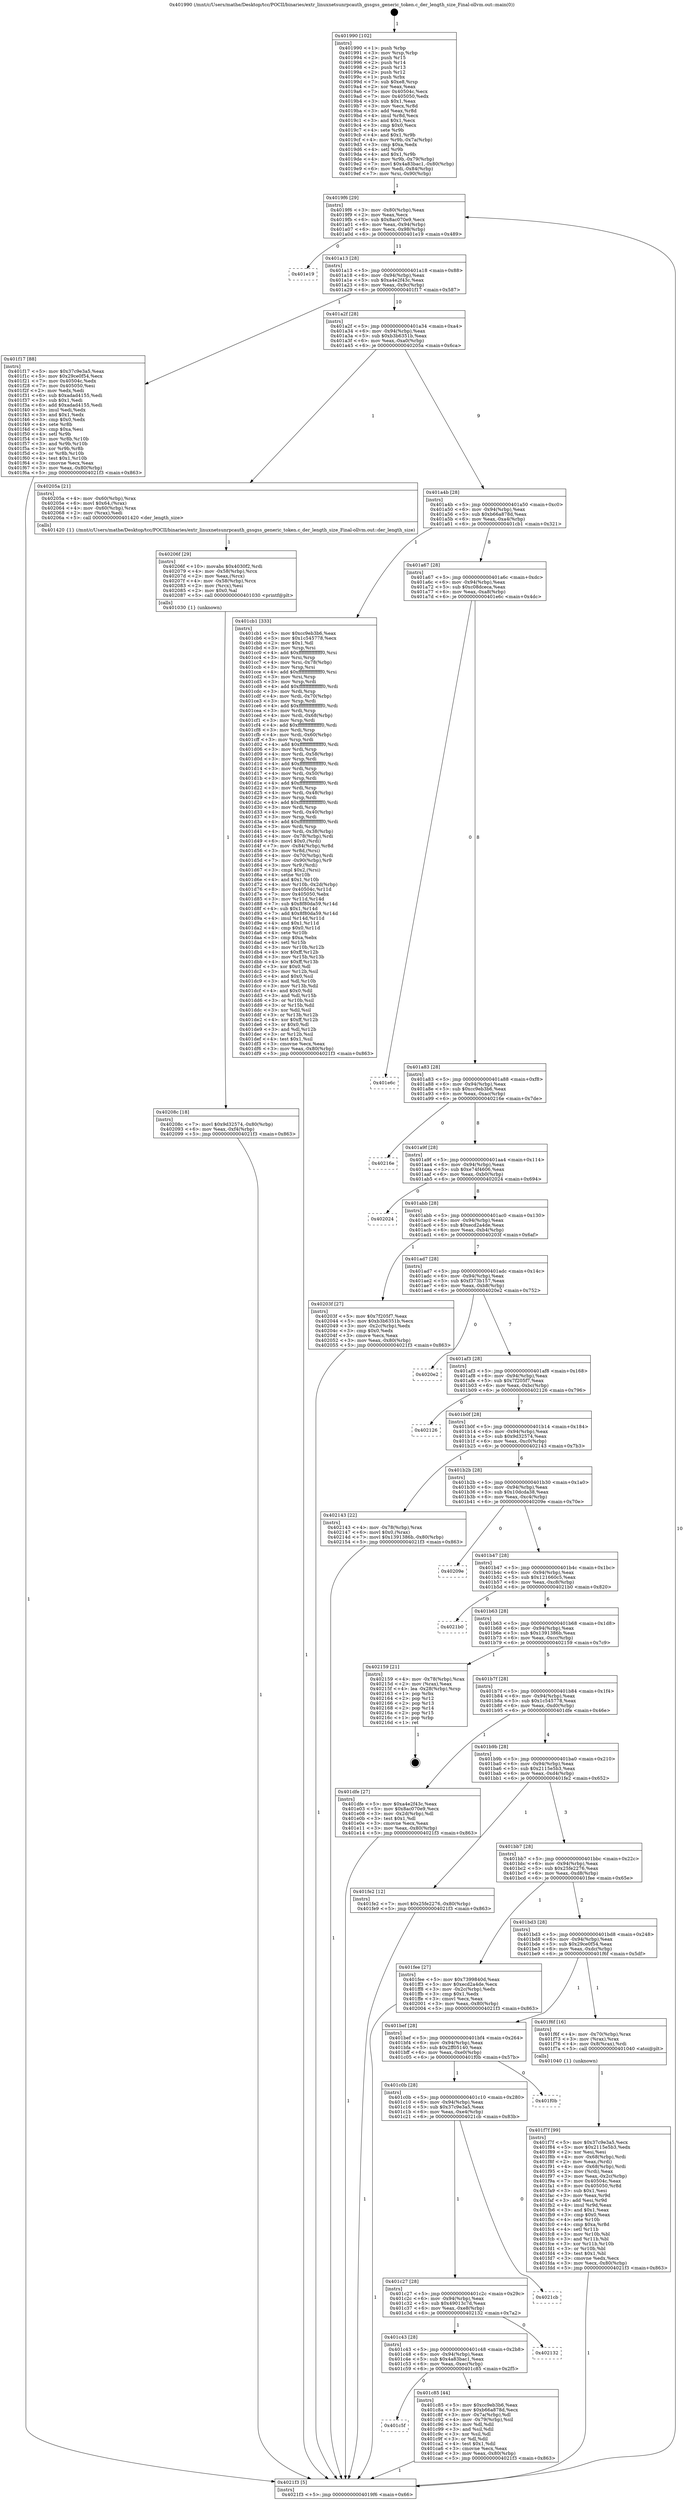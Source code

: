 digraph "0x401990" {
  label = "0x401990 (/mnt/c/Users/mathe/Desktop/tcc/POCII/binaries/extr_linuxnetsunrpcauth_gssgss_generic_token.c_der_length_size_Final-ollvm.out::main(0))"
  labelloc = "t"
  node[shape=record]

  Entry [label="",width=0.3,height=0.3,shape=circle,fillcolor=black,style=filled]
  "0x4019f6" [label="{
     0x4019f6 [29]\l
     | [instrs]\l
     &nbsp;&nbsp;0x4019f6 \<+3\>: mov -0x80(%rbp),%eax\l
     &nbsp;&nbsp;0x4019f9 \<+2\>: mov %eax,%ecx\l
     &nbsp;&nbsp;0x4019fb \<+6\>: sub $0x8ac070e9,%ecx\l
     &nbsp;&nbsp;0x401a01 \<+6\>: mov %eax,-0x94(%rbp)\l
     &nbsp;&nbsp;0x401a07 \<+6\>: mov %ecx,-0x98(%rbp)\l
     &nbsp;&nbsp;0x401a0d \<+6\>: je 0000000000401e19 \<main+0x489\>\l
  }"]
  "0x401e19" [label="{
     0x401e19\l
  }", style=dashed]
  "0x401a13" [label="{
     0x401a13 [28]\l
     | [instrs]\l
     &nbsp;&nbsp;0x401a13 \<+5\>: jmp 0000000000401a18 \<main+0x88\>\l
     &nbsp;&nbsp;0x401a18 \<+6\>: mov -0x94(%rbp),%eax\l
     &nbsp;&nbsp;0x401a1e \<+5\>: sub $0xa4e2f43c,%eax\l
     &nbsp;&nbsp;0x401a23 \<+6\>: mov %eax,-0x9c(%rbp)\l
     &nbsp;&nbsp;0x401a29 \<+6\>: je 0000000000401f17 \<main+0x587\>\l
  }"]
  Exit [label="",width=0.3,height=0.3,shape=circle,fillcolor=black,style=filled,peripheries=2]
  "0x401f17" [label="{
     0x401f17 [88]\l
     | [instrs]\l
     &nbsp;&nbsp;0x401f17 \<+5\>: mov $0x37c9e3a5,%eax\l
     &nbsp;&nbsp;0x401f1c \<+5\>: mov $0x29ce0f54,%ecx\l
     &nbsp;&nbsp;0x401f21 \<+7\>: mov 0x40504c,%edx\l
     &nbsp;&nbsp;0x401f28 \<+7\>: mov 0x405050,%esi\l
     &nbsp;&nbsp;0x401f2f \<+2\>: mov %edx,%edi\l
     &nbsp;&nbsp;0x401f31 \<+6\>: sub $0xadad4155,%edi\l
     &nbsp;&nbsp;0x401f37 \<+3\>: sub $0x1,%edi\l
     &nbsp;&nbsp;0x401f3a \<+6\>: add $0xadad4155,%edi\l
     &nbsp;&nbsp;0x401f40 \<+3\>: imul %edi,%edx\l
     &nbsp;&nbsp;0x401f43 \<+3\>: and $0x1,%edx\l
     &nbsp;&nbsp;0x401f46 \<+3\>: cmp $0x0,%edx\l
     &nbsp;&nbsp;0x401f49 \<+4\>: sete %r8b\l
     &nbsp;&nbsp;0x401f4d \<+3\>: cmp $0xa,%esi\l
     &nbsp;&nbsp;0x401f50 \<+4\>: setl %r9b\l
     &nbsp;&nbsp;0x401f54 \<+3\>: mov %r8b,%r10b\l
     &nbsp;&nbsp;0x401f57 \<+3\>: and %r9b,%r10b\l
     &nbsp;&nbsp;0x401f5a \<+3\>: xor %r9b,%r8b\l
     &nbsp;&nbsp;0x401f5d \<+3\>: or %r8b,%r10b\l
     &nbsp;&nbsp;0x401f60 \<+4\>: test $0x1,%r10b\l
     &nbsp;&nbsp;0x401f64 \<+3\>: cmovne %ecx,%eax\l
     &nbsp;&nbsp;0x401f67 \<+3\>: mov %eax,-0x80(%rbp)\l
     &nbsp;&nbsp;0x401f6a \<+5\>: jmp 00000000004021f3 \<main+0x863\>\l
  }"]
  "0x401a2f" [label="{
     0x401a2f [28]\l
     | [instrs]\l
     &nbsp;&nbsp;0x401a2f \<+5\>: jmp 0000000000401a34 \<main+0xa4\>\l
     &nbsp;&nbsp;0x401a34 \<+6\>: mov -0x94(%rbp),%eax\l
     &nbsp;&nbsp;0x401a3a \<+5\>: sub $0xb3b6351b,%eax\l
     &nbsp;&nbsp;0x401a3f \<+6\>: mov %eax,-0xa0(%rbp)\l
     &nbsp;&nbsp;0x401a45 \<+6\>: je 000000000040205a \<main+0x6ca\>\l
  }"]
  "0x40208c" [label="{
     0x40208c [18]\l
     | [instrs]\l
     &nbsp;&nbsp;0x40208c \<+7\>: movl $0x9d32574,-0x80(%rbp)\l
     &nbsp;&nbsp;0x402093 \<+6\>: mov %eax,-0xf4(%rbp)\l
     &nbsp;&nbsp;0x402099 \<+5\>: jmp 00000000004021f3 \<main+0x863\>\l
  }"]
  "0x40205a" [label="{
     0x40205a [21]\l
     | [instrs]\l
     &nbsp;&nbsp;0x40205a \<+4\>: mov -0x60(%rbp),%rax\l
     &nbsp;&nbsp;0x40205e \<+6\>: movl $0x64,(%rax)\l
     &nbsp;&nbsp;0x402064 \<+4\>: mov -0x60(%rbp),%rax\l
     &nbsp;&nbsp;0x402068 \<+2\>: mov (%rax),%edi\l
     &nbsp;&nbsp;0x40206a \<+5\>: call 0000000000401420 \<der_length_size\>\l
     | [calls]\l
     &nbsp;&nbsp;0x401420 \{1\} (/mnt/c/Users/mathe/Desktop/tcc/POCII/binaries/extr_linuxnetsunrpcauth_gssgss_generic_token.c_der_length_size_Final-ollvm.out::der_length_size)\l
  }"]
  "0x401a4b" [label="{
     0x401a4b [28]\l
     | [instrs]\l
     &nbsp;&nbsp;0x401a4b \<+5\>: jmp 0000000000401a50 \<main+0xc0\>\l
     &nbsp;&nbsp;0x401a50 \<+6\>: mov -0x94(%rbp),%eax\l
     &nbsp;&nbsp;0x401a56 \<+5\>: sub $0xb66a878d,%eax\l
     &nbsp;&nbsp;0x401a5b \<+6\>: mov %eax,-0xa4(%rbp)\l
     &nbsp;&nbsp;0x401a61 \<+6\>: je 0000000000401cb1 \<main+0x321\>\l
  }"]
  "0x40206f" [label="{
     0x40206f [29]\l
     | [instrs]\l
     &nbsp;&nbsp;0x40206f \<+10\>: movabs $0x4030f2,%rdi\l
     &nbsp;&nbsp;0x402079 \<+4\>: mov -0x58(%rbp),%rcx\l
     &nbsp;&nbsp;0x40207d \<+2\>: mov %eax,(%rcx)\l
     &nbsp;&nbsp;0x40207f \<+4\>: mov -0x58(%rbp),%rcx\l
     &nbsp;&nbsp;0x402083 \<+2\>: mov (%rcx),%esi\l
     &nbsp;&nbsp;0x402085 \<+2\>: mov $0x0,%al\l
     &nbsp;&nbsp;0x402087 \<+5\>: call 0000000000401030 \<printf@plt\>\l
     | [calls]\l
     &nbsp;&nbsp;0x401030 \{1\} (unknown)\l
  }"]
  "0x401cb1" [label="{
     0x401cb1 [333]\l
     | [instrs]\l
     &nbsp;&nbsp;0x401cb1 \<+5\>: mov $0xcc9eb3b6,%eax\l
     &nbsp;&nbsp;0x401cb6 \<+5\>: mov $0x1c545778,%ecx\l
     &nbsp;&nbsp;0x401cbb \<+2\>: mov $0x1,%dl\l
     &nbsp;&nbsp;0x401cbd \<+3\>: mov %rsp,%rsi\l
     &nbsp;&nbsp;0x401cc0 \<+4\>: add $0xfffffffffffffff0,%rsi\l
     &nbsp;&nbsp;0x401cc4 \<+3\>: mov %rsi,%rsp\l
     &nbsp;&nbsp;0x401cc7 \<+4\>: mov %rsi,-0x78(%rbp)\l
     &nbsp;&nbsp;0x401ccb \<+3\>: mov %rsp,%rsi\l
     &nbsp;&nbsp;0x401cce \<+4\>: add $0xfffffffffffffff0,%rsi\l
     &nbsp;&nbsp;0x401cd2 \<+3\>: mov %rsi,%rsp\l
     &nbsp;&nbsp;0x401cd5 \<+3\>: mov %rsp,%rdi\l
     &nbsp;&nbsp;0x401cd8 \<+4\>: add $0xfffffffffffffff0,%rdi\l
     &nbsp;&nbsp;0x401cdc \<+3\>: mov %rdi,%rsp\l
     &nbsp;&nbsp;0x401cdf \<+4\>: mov %rdi,-0x70(%rbp)\l
     &nbsp;&nbsp;0x401ce3 \<+3\>: mov %rsp,%rdi\l
     &nbsp;&nbsp;0x401ce6 \<+4\>: add $0xfffffffffffffff0,%rdi\l
     &nbsp;&nbsp;0x401cea \<+3\>: mov %rdi,%rsp\l
     &nbsp;&nbsp;0x401ced \<+4\>: mov %rdi,-0x68(%rbp)\l
     &nbsp;&nbsp;0x401cf1 \<+3\>: mov %rsp,%rdi\l
     &nbsp;&nbsp;0x401cf4 \<+4\>: add $0xfffffffffffffff0,%rdi\l
     &nbsp;&nbsp;0x401cf8 \<+3\>: mov %rdi,%rsp\l
     &nbsp;&nbsp;0x401cfb \<+4\>: mov %rdi,-0x60(%rbp)\l
     &nbsp;&nbsp;0x401cff \<+3\>: mov %rsp,%rdi\l
     &nbsp;&nbsp;0x401d02 \<+4\>: add $0xfffffffffffffff0,%rdi\l
     &nbsp;&nbsp;0x401d06 \<+3\>: mov %rdi,%rsp\l
     &nbsp;&nbsp;0x401d09 \<+4\>: mov %rdi,-0x58(%rbp)\l
     &nbsp;&nbsp;0x401d0d \<+3\>: mov %rsp,%rdi\l
     &nbsp;&nbsp;0x401d10 \<+4\>: add $0xfffffffffffffff0,%rdi\l
     &nbsp;&nbsp;0x401d14 \<+3\>: mov %rdi,%rsp\l
     &nbsp;&nbsp;0x401d17 \<+4\>: mov %rdi,-0x50(%rbp)\l
     &nbsp;&nbsp;0x401d1b \<+3\>: mov %rsp,%rdi\l
     &nbsp;&nbsp;0x401d1e \<+4\>: add $0xfffffffffffffff0,%rdi\l
     &nbsp;&nbsp;0x401d22 \<+3\>: mov %rdi,%rsp\l
     &nbsp;&nbsp;0x401d25 \<+4\>: mov %rdi,-0x48(%rbp)\l
     &nbsp;&nbsp;0x401d29 \<+3\>: mov %rsp,%rdi\l
     &nbsp;&nbsp;0x401d2c \<+4\>: add $0xfffffffffffffff0,%rdi\l
     &nbsp;&nbsp;0x401d30 \<+3\>: mov %rdi,%rsp\l
     &nbsp;&nbsp;0x401d33 \<+4\>: mov %rdi,-0x40(%rbp)\l
     &nbsp;&nbsp;0x401d37 \<+3\>: mov %rsp,%rdi\l
     &nbsp;&nbsp;0x401d3a \<+4\>: add $0xfffffffffffffff0,%rdi\l
     &nbsp;&nbsp;0x401d3e \<+3\>: mov %rdi,%rsp\l
     &nbsp;&nbsp;0x401d41 \<+4\>: mov %rdi,-0x38(%rbp)\l
     &nbsp;&nbsp;0x401d45 \<+4\>: mov -0x78(%rbp),%rdi\l
     &nbsp;&nbsp;0x401d49 \<+6\>: movl $0x0,(%rdi)\l
     &nbsp;&nbsp;0x401d4f \<+7\>: mov -0x84(%rbp),%r8d\l
     &nbsp;&nbsp;0x401d56 \<+3\>: mov %r8d,(%rsi)\l
     &nbsp;&nbsp;0x401d59 \<+4\>: mov -0x70(%rbp),%rdi\l
     &nbsp;&nbsp;0x401d5d \<+7\>: mov -0x90(%rbp),%r9\l
     &nbsp;&nbsp;0x401d64 \<+3\>: mov %r9,(%rdi)\l
     &nbsp;&nbsp;0x401d67 \<+3\>: cmpl $0x2,(%rsi)\l
     &nbsp;&nbsp;0x401d6a \<+4\>: setne %r10b\l
     &nbsp;&nbsp;0x401d6e \<+4\>: and $0x1,%r10b\l
     &nbsp;&nbsp;0x401d72 \<+4\>: mov %r10b,-0x2d(%rbp)\l
     &nbsp;&nbsp;0x401d76 \<+8\>: mov 0x40504c,%r11d\l
     &nbsp;&nbsp;0x401d7e \<+7\>: mov 0x405050,%ebx\l
     &nbsp;&nbsp;0x401d85 \<+3\>: mov %r11d,%r14d\l
     &nbsp;&nbsp;0x401d88 \<+7\>: sub $0x8f80da59,%r14d\l
     &nbsp;&nbsp;0x401d8f \<+4\>: sub $0x1,%r14d\l
     &nbsp;&nbsp;0x401d93 \<+7\>: add $0x8f80da59,%r14d\l
     &nbsp;&nbsp;0x401d9a \<+4\>: imul %r14d,%r11d\l
     &nbsp;&nbsp;0x401d9e \<+4\>: and $0x1,%r11d\l
     &nbsp;&nbsp;0x401da2 \<+4\>: cmp $0x0,%r11d\l
     &nbsp;&nbsp;0x401da6 \<+4\>: sete %r10b\l
     &nbsp;&nbsp;0x401daa \<+3\>: cmp $0xa,%ebx\l
     &nbsp;&nbsp;0x401dad \<+4\>: setl %r15b\l
     &nbsp;&nbsp;0x401db1 \<+3\>: mov %r10b,%r12b\l
     &nbsp;&nbsp;0x401db4 \<+4\>: xor $0xff,%r12b\l
     &nbsp;&nbsp;0x401db8 \<+3\>: mov %r15b,%r13b\l
     &nbsp;&nbsp;0x401dbb \<+4\>: xor $0xff,%r13b\l
     &nbsp;&nbsp;0x401dbf \<+3\>: xor $0x0,%dl\l
     &nbsp;&nbsp;0x401dc2 \<+3\>: mov %r12b,%sil\l
     &nbsp;&nbsp;0x401dc5 \<+4\>: and $0x0,%sil\l
     &nbsp;&nbsp;0x401dc9 \<+3\>: and %dl,%r10b\l
     &nbsp;&nbsp;0x401dcc \<+3\>: mov %r13b,%dil\l
     &nbsp;&nbsp;0x401dcf \<+4\>: and $0x0,%dil\l
     &nbsp;&nbsp;0x401dd3 \<+3\>: and %dl,%r15b\l
     &nbsp;&nbsp;0x401dd6 \<+3\>: or %r10b,%sil\l
     &nbsp;&nbsp;0x401dd9 \<+3\>: or %r15b,%dil\l
     &nbsp;&nbsp;0x401ddc \<+3\>: xor %dil,%sil\l
     &nbsp;&nbsp;0x401ddf \<+3\>: or %r13b,%r12b\l
     &nbsp;&nbsp;0x401de2 \<+4\>: xor $0xff,%r12b\l
     &nbsp;&nbsp;0x401de6 \<+3\>: or $0x0,%dl\l
     &nbsp;&nbsp;0x401de9 \<+3\>: and %dl,%r12b\l
     &nbsp;&nbsp;0x401dec \<+3\>: or %r12b,%sil\l
     &nbsp;&nbsp;0x401def \<+4\>: test $0x1,%sil\l
     &nbsp;&nbsp;0x401df3 \<+3\>: cmovne %ecx,%eax\l
     &nbsp;&nbsp;0x401df6 \<+3\>: mov %eax,-0x80(%rbp)\l
     &nbsp;&nbsp;0x401df9 \<+5\>: jmp 00000000004021f3 \<main+0x863\>\l
  }"]
  "0x401a67" [label="{
     0x401a67 [28]\l
     | [instrs]\l
     &nbsp;&nbsp;0x401a67 \<+5\>: jmp 0000000000401a6c \<main+0xdc\>\l
     &nbsp;&nbsp;0x401a6c \<+6\>: mov -0x94(%rbp),%eax\l
     &nbsp;&nbsp;0x401a72 \<+5\>: sub $0xc08dceca,%eax\l
     &nbsp;&nbsp;0x401a77 \<+6\>: mov %eax,-0xa8(%rbp)\l
     &nbsp;&nbsp;0x401a7d \<+6\>: je 0000000000401e6c \<main+0x4dc\>\l
  }"]
  "0x401f7f" [label="{
     0x401f7f [99]\l
     | [instrs]\l
     &nbsp;&nbsp;0x401f7f \<+5\>: mov $0x37c9e3a5,%ecx\l
     &nbsp;&nbsp;0x401f84 \<+5\>: mov $0x2115e5b3,%edx\l
     &nbsp;&nbsp;0x401f89 \<+2\>: xor %esi,%esi\l
     &nbsp;&nbsp;0x401f8b \<+4\>: mov -0x68(%rbp),%rdi\l
     &nbsp;&nbsp;0x401f8f \<+2\>: mov %eax,(%rdi)\l
     &nbsp;&nbsp;0x401f91 \<+4\>: mov -0x68(%rbp),%rdi\l
     &nbsp;&nbsp;0x401f95 \<+2\>: mov (%rdi),%eax\l
     &nbsp;&nbsp;0x401f97 \<+3\>: mov %eax,-0x2c(%rbp)\l
     &nbsp;&nbsp;0x401f9a \<+7\>: mov 0x40504c,%eax\l
     &nbsp;&nbsp;0x401fa1 \<+8\>: mov 0x405050,%r8d\l
     &nbsp;&nbsp;0x401fa9 \<+3\>: sub $0x1,%esi\l
     &nbsp;&nbsp;0x401fac \<+3\>: mov %eax,%r9d\l
     &nbsp;&nbsp;0x401faf \<+3\>: add %esi,%r9d\l
     &nbsp;&nbsp;0x401fb2 \<+4\>: imul %r9d,%eax\l
     &nbsp;&nbsp;0x401fb6 \<+3\>: and $0x1,%eax\l
     &nbsp;&nbsp;0x401fb9 \<+3\>: cmp $0x0,%eax\l
     &nbsp;&nbsp;0x401fbc \<+4\>: sete %r10b\l
     &nbsp;&nbsp;0x401fc0 \<+4\>: cmp $0xa,%r8d\l
     &nbsp;&nbsp;0x401fc4 \<+4\>: setl %r11b\l
     &nbsp;&nbsp;0x401fc8 \<+3\>: mov %r10b,%bl\l
     &nbsp;&nbsp;0x401fcb \<+3\>: and %r11b,%bl\l
     &nbsp;&nbsp;0x401fce \<+3\>: xor %r11b,%r10b\l
     &nbsp;&nbsp;0x401fd1 \<+3\>: or %r10b,%bl\l
     &nbsp;&nbsp;0x401fd4 \<+3\>: test $0x1,%bl\l
     &nbsp;&nbsp;0x401fd7 \<+3\>: cmovne %edx,%ecx\l
     &nbsp;&nbsp;0x401fda \<+3\>: mov %ecx,-0x80(%rbp)\l
     &nbsp;&nbsp;0x401fdd \<+5\>: jmp 00000000004021f3 \<main+0x863\>\l
  }"]
  "0x401e6c" [label="{
     0x401e6c\l
  }", style=dashed]
  "0x401a83" [label="{
     0x401a83 [28]\l
     | [instrs]\l
     &nbsp;&nbsp;0x401a83 \<+5\>: jmp 0000000000401a88 \<main+0xf8\>\l
     &nbsp;&nbsp;0x401a88 \<+6\>: mov -0x94(%rbp),%eax\l
     &nbsp;&nbsp;0x401a8e \<+5\>: sub $0xcc9eb3b6,%eax\l
     &nbsp;&nbsp;0x401a93 \<+6\>: mov %eax,-0xac(%rbp)\l
     &nbsp;&nbsp;0x401a99 \<+6\>: je 000000000040216e \<main+0x7de\>\l
  }"]
  "0x401990" [label="{
     0x401990 [102]\l
     | [instrs]\l
     &nbsp;&nbsp;0x401990 \<+1\>: push %rbp\l
     &nbsp;&nbsp;0x401991 \<+3\>: mov %rsp,%rbp\l
     &nbsp;&nbsp;0x401994 \<+2\>: push %r15\l
     &nbsp;&nbsp;0x401996 \<+2\>: push %r14\l
     &nbsp;&nbsp;0x401998 \<+2\>: push %r13\l
     &nbsp;&nbsp;0x40199a \<+2\>: push %r12\l
     &nbsp;&nbsp;0x40199c \<+1\>: push %rbx\l
     &nbsp;&nbsp;0x40199d \<+7\>: sub $0xe8,%rsp\l
     &nbsp;&nbsp;0x4019a4 \<+2\>: xor %eax,%eax\l
     &nbsp;&nbsp;0x4019a6 \<+7\>: mov 0x40504c,%ecx\l
     &nbsp;&nbsp;0x4019ad \<+7\>: mov 0x405050,%edx\l
     &nbsp;&nbsp;0x4019b4 \<+3\>: sub $0x1,%eax\l
     &nbsp;&nbsp;0x4019b7 \<+3\>: mov %ecx,%r8d\l
     &nbsp;&nbsp;0x4019ba \<+3\>: add %eax,%r8d\l
     &nbsp;&nbsp;0x4019bd \<+4\>: imul %r8d,%ecx\l
     &nbsp;&nbsp;0x4019c1 \<+3\>: and $0x1,%ecx\l
     &nbsp;&nbsp;0x4019c4 \<+3\>: cmp $0x0,%ecx\l
     &nbsp;&nbsp;0x4019c7 \<+4\>: sete %r9b\l
     &nbsp;&nbsp;0x4019cb \<+4\>: and $0x1,%r9b\l
     &nbsp;&nbsp;0x4019cf \<+4\>: mov %r9b,-0x7a(%rbp)\l
     &nbsp;&nbsp;0x4019d3 \<+3\>: cmp $0xa,%edx\l
     &nbsp;&nbsp;0x4019d6 \<+4\>: setl %r9b\l
     &nbsp;&nbsp;0x4019da \<+4\>: and $0x1,%r9b\l
     &nbsp;&nbsp;0x4019de \<+4\>: mov %r9b,-0x79(%rbp)\l
     &nbsp;&nbsp;0x4019e2 \<+7\>: movl $0x4a83bac1,-0x80(%rbp)\l
     &nbsp;&nbsp;0x4019e9 \<+6\>: mov %edi,-0x84(%rbp)\l
     &nbsp;&nbsp;0x4019ef \<+7\>: mov %rsi,-0x90(%rbp)\l
  }"]
  "0x40216e" [label="{
     0x40216e\l
  }", style=dashed]
  "0x401a9f" [label="{
     0x401a9f [28]\l
     | [instrs]\l
     &nbsp;&nbsp;0x401a9f \<+5\>: jmp 0000000000401aa4 \<main+0x114\>\l
     &nbsp;&nbsp;0x401aa4 \<+6\>: mov -0x94(%rbp),%eax\l
     &nbsp;&nbsp;0x401aaa \<+5\>: sub $0xe74f4606,%eax\l
     &nbsp;&nbsp;0x401aaf \<+6\>: mov %eax,-0xb0(%rbp)\l
     &nbsp;&nbsp;0x401ab5 \<+6\>: je 0000000000402024 \<main+0x694\>\l
  }"]
  "0x4021f3" [label="{
     0x4021f3 [5]\l
     | [instrs]\l
     &nbsp;&nbsp;0x4021f3 \<+5\>: jmp 00000000004019f6 \<main+0x66\>\l
  }"]
  "0x402024" [label="{
     0x402024\l
  }", style=dashed]
  "0x401abb" [label="{
     0x401abb [28]\l
     | [instrs]\l
     &nbsp;&nbsp;0x401abb \<+5\>: jmp 0000000000401ac0 \<main+0x130\>\l
     &nbsp;&nbsp;0x401ac0 \<+6\>: mov -0x94(%rbp),%eax\l
     &nbsp;&nbsp;0x401ac6 \<+5\>: sub $0xecd2a4de,%eax\l
     &nbsp;&nbsp;0x401acb \<+6\>: mov %eax,-0xb4(%rbp)\l
     &nbsp;&nbsp;0x401ad1 \<+6\>: je 000000000040203f \<main+0x6af\>\l
  }"]
  "0x401c5f" [label="{
     0x401c5f\l
  }", style=dashed]
  "0x40203f" [label="{
     0x40203f [27]\l
     | [instrs]\l
     &nbsp;&nbsp;0x40203f \<+5\>: mov $0x7f205f7,%eax\l
     &nbsp;&nbsp;0x402044 \<+5\>: mov $0xb3b6351b,%ecx\l
     &nbsp;&nbsp;0x402049 \<+3\>: mov -0x2c(%rbp),%edx\l
     &nbsp;&nbsp;0x40204c \<+3\>: cmp $0x0,%edx\l
     &nbsp;&nbsp;0x40204f \<+3\>: cmove %ecx,%eax\l
     &nbsp;&nbsp;0x402052 \<+3\>: mov %eax,-0x80(%rbp)\l
     &nbsp;&nbsp;0x402055 \<+5\>: jmp 00000000004021f3 \<main+0x863\>\l
  }"]
  "0x401ad7" [label="{
     0x401ad7 [28]\l
     | [instrs]\l
     &nbsp;&nbsp;0x401ad7 \<+5\>: jmp 0000000000401adc \<main+0x14c\>\l
     &nbsp;&nbsp;0x401adc \<+6\>: mov -0x94(%rbp),%eax\l
     &nbsp;&nbsp;0x401ae2 \<+5\>: sub $0xf373b157,%eax\l
     &nbsp;&nbsp;0x401ae7 \<+6\>: mov %eax,-0xb8(%rbp)\l
     &nbsp;&nbsp;0x401aed \<+6\>: je 00000000004020e2 \<main+0x752\>\l
  }"]
  "0x401c85" [label="{
     0x401c85 [44]\l
     | [instrs]\l
     &nbsp;&nbsp;0x401c85 \<+5\>: mov $0xcc9eb3b6,%eax\l
     &nbsp;&nbsp;0x401c8a \<+5\>: mov $0xb66a878d,%ecx\l
     &nbsp;&nbsp;0x401c8f \<+3\>: mov -0x7a(%rbp),%dl\l
     &nbsp;&nbsp;0x401c92 \<+4\>: mov -0x79(%rbp),%sil\l
     &nbsp;&nbsp;0x401c96 \<+3\>: mov %dl,%dil\l
     &nbsp;&nbsp;0x401c99 \<+3\>: and %sil,%dil\l
     &nbsp;&nbsp;0x401c9c \<+3\>: xor %sil,%dl\l
     &nbsp;&nbsp;0x401c9f \<+3\>: or %dl,%dil\l
     &nbsp;&nbsp;0x401ca2 \<+4\>: test $0x1,%dil\l
     &nbsp;&nbsp;0x401ca6 \<+3\>: cmovne %ecx,%eax\l
     &nbsp;&nbsp;0x401ca9 \<+3\>: mov %eax,-0x80(%rbp)\l
     &nbsp;&nbsp;0x401cac \<+5\>: jmp 00000000004021f3 \<main+0x863\>\l
  }"]
  "0x4020e2" [label="{
     0x4020e2\l
  }", style=dashed]
  "0x401af3" [label="{
     0x401af3 [28]\l
     | [instrs]\l
     &nbsp;&nbsp;0x401af3 \<+5\>: jmp 0000000000401af8 \<main+0x168\>\l
     &nbsp;&nbsp;0x401af8 \<+6\>: mov -0x94(%rbp),%eax\l
     &nbsp;&nbsp;0x401afe \<+5\>: sub $0x7f205f7,%eax\l
     &nbsp;&nbsp;0x401b03 \<+6\>: mov %eax,-0xbc(%rbp)\l
     &nbsp;&nbsp;0x401b09 \<+6\>: je 0000000000402126 \<main+0x796\>\l
  }"]
  "0x401c43" [label="{
     0x401c43 [28]\l
     | [instrs]\l
     &nbsp;&nbsp;0x401c43 \<+5\>: jmp 0000000000401c48 \<main+0x2b8\>\l
     &nbsp;&nbsp;0x401c48 \<+6\>: mov -0x94(%rbp),%eax\l
     &nbsp;&nbsp;0x401c4e \<+5\>: sub $0x4a83bac1,%eax\l
     &nbsp;&nbsp;0x401c53 \<+6\>: mov %eax,-0xec(%rbp)\l
     &nbsp;&nbsp;0x401c59 \<+6\>: je 0000000000401c85 \<main+0x2f5\>\l
  }"]
  "0x402126" [label="{
     0x402126\l
  }", style=dashed]
  "0x401b0f" [label="{
     0x401b0f [28]\l
     | [instrs]\l
     &nbsp;&nbsp;0x401b0f \<+5\>: jmp 0000000000401b14 \<main+0x184\>\l
     &nbsp;&nbsp;0x401b14 \<+6\>: mov -0x94(%rbp),%eax\l
     &nbsp;&nbsp;0x401b1a \<+5\>: sub $0x9d32574,%eax\l
     &nbsp;&nbsp;0x401b1f \<+6\>: mov %eax,-0xc0(%rbp)\l
     &nbsp;&nbsp;0x401b25 \<+6\>: je 0000000000402143 \<main+0x7b3\>\l
  }"]
  "0x402132" [label="{
     0x402132\l
  }", style=dashed]
  "0x402143" [label="{
     0x402143 [22]\l
     | [instrs]\l
     &nbsp;&nbsp;0x402143 \<+4\>: mov -0x78(%rbp),%rax\l
     &nbsp;&nbsp;0x402147 \<+6\>: movl $0x0,(%rax)\l
     &nbsp;&nbsp;0x40214d \<+7\>: movl $0x1391386b,-0x80(%rbp)\l
     &nbsp;&nbsp;0x402154 \<+5\>: jmp 00000000004021f3 \<main+0x863\>\l
  }"]
  "0x401b2b" [label="{
     0x401b2b [28]\l
     | [instrs]\l
     &nbsp;&nbsp;0x401b2b \<+5\>: jmp 0000000000401b30 \<main+0x1a0\>\l
     &nbsp;&nbsp;0x401b30 \<+6\>: mov -0x94(%rbp),%eax\l
     &nbsp;&nbsp;0x401b36 \<+5\>: sub $0x10dcda38,%eax\l
     &nbsp;&nbsp;0x401b3b \<+6\>: mov %eax,-0xc4(%rbp)\l
     &nbsp;&nbsp;0x401b41 \<+6\>: je 000000000040209e \<main+0x70e\>\l
  }"]
  "0x401c27" [label="{
     0x401c27 [28]\l
     | [instrs]\l
     &nbsp;&nbsp;0x401c27 \<+5\>: jmp 0000000000401c2c \<main+0x29c\>\l
     &nbsp;&nbsp;0x401c2c \<+6\>: mov -0x94(%rbp),%eax\l
     &nbsp;&nbsp;0x401c32 \<+5\>: sub $0x49013c7d,%eax\l
     &nbsp;&nbsp;0x401c37 \<+6\>: mov %eax,-0xe8(%rbp)\l
     &nbsp;&nbsp;0x401c3d \<+6\>: je 0000000000402132 \<main+0x7a2\>\l
  }"]
  "0x40209e" [label="{
     0x40209e\l
  }", style=dashed]
  "0x401b47" [label="{
     0x401b47 [28]\l
     | [instrs]\l
     &nbsp;&nbsp;0x401b47 \<+5\>: jmp 0000000000401b4c \<main+0x1bc\>\l
     &nbsp;&nbsp;0x401b4c \<+6\>: mov -0x94(%rbp),%eax\l
     &nbsp;&nbsp;0x401b52 \<+5\>: sub $0x121660c5,%eax\l
     &nbsp;&nbsp;0x401b57 \<+6\>: mov %eax,-0xc8(%rbp)\l
     &nbsp;&nbsp;0x401b5d \<+6\>: je 00000000004021b0 \<main+0x820\>\l
  }"]
  "0x4021cb" [label="{
     0x4021cb\l
  }", style=dashed]
  "0x4021b0" [label="{
     0x4021b0\l
  }", style=dashed]
  "0x401b63" [label="{
     0x401b63 [28]\l
     | [instrs]\l
     &nbsp;&nbsp;0x401b63 \<+5\>: jmp 0000000000401b68 \<main+0x1d8\>\l
     &nbsp;&nbsp;0x401b68 \<+6\>: mov -0x94(%rbp),%eax\l
     &nbsp;&nbsp;0x401b6e \<+5\>: sub $0x1391386b,%eax\l
     &nbsp;&nbsp;0x401b73 \<+6\>: mov %eax,-0xcc(%rbp)\l
     &nbsp;&nbsp;0x401b79 \<+6\>: je 0000000000402159 \<main+0x7c9\>\l
  }"]
  "0x401c0b" [label="{
     0x401c0b [28]\l
     | [instrs]\l
     &nbsp;&nbsp;0x401c0b \<+5\>: jmp 0000000000401c10 \<main+0x280\>\l
     &nbsp;&nbsp;0x401c10 \<+6\>: mov -0x94(%rbp),%eax\l
     &nbsp;&nbsp;0x401c16 \<+5\>: sub $0x37c9e3a5,%eax\l
     &nbsp;&nbsp;0x401c1b \<+6\>: mov %eax,-0xe4(%rbp)\l
     &nbsp;&nbsp;0x401c21 \<+6\>: je 00000000004021cb \<main+0x83b\>\l
  }"]
  "0x402159" [label="{
     0x402159 [21]\l
     | [instrs]\l
     &nbsp;&nbsp;0x402159 \<+4\>: mov -0x78(%rbp),%rax\l
     &nbsp;&nbsp;0x40215d \<+2\>: mov (%rax),%eax\l
     &nbsp;&nbsp;0x40215f \<+4\>: lea -0x28(%rbp),%rsp\l
     &nbsp;&nbsp;0x402163 \<+1\>: pop %rbx\l
     &nbsp;&nbsp;0x402164 \<+2\>: pop %r12\l
     &nbsp;&nbsp;0x402166 \<+2\>: pop %r13\l
     &nbsp;&nbsp;0x402168 \<+2\>: pop %r14\l
     &nbsp;&nbsp;0x40216a \<+2\>: pop %r15\l
     &nbsp;&nbsp;0x40216c \<+1\>: pop %rbp\l
     &nbsp;&nbsp;0x40216d \<+1\>: ret\l
  }"]
  "0x401b7f" [label="{
     0x401b7f [28]\l
     | [instrs]\l
     &nbsp;&nbsp;0x401b7f \<+5\>: jmp 0000000000401b84 \<main+0x1f4\>\l
     &nbsp;&nbsp;0x401b84 \<+6\>: mov -0x94(%rbp),%eax\l
     &nbsp;&nbsp;0x401b8a \<+5\>: sub $0x1c545778,%eax\l
     &nbsp;&nbsp;0x401b8f \<+6\>: mov %eax,-0xd0(%rbp)\l
     &nbsp;&nbsp;0x401b95 \<+6\>: je 0000000000401dfe \<main+0x46e\>\l
  }"]
  "0x401f0b" [label="{
     0x401f0b\l
  }", style=dashed]
  "0x401dfe" [label="{
     0x401dfe [27]\l
     | [instrs]\l
     &nbsp;&nbsp;0x401dfe \<+5\>: mov $0xa4e2f43c,%eax\l
     &nbsp;&nbsp;0x401e03 \<+5\>: mov $0x8ac070e9,%ecx\l
     &nbsp;&nbsp;0x401e08 \<+3\>: mov -0x2d(%rbp),%dl\l
     &nbsp;&nbsp;0x401e0b \<+3\>: test $0x1,%dl\l
     &nbsp;&nbsp;0x401e0e \<+3\>: cmovne %ecx,%eax\l
     &nbsp;&nbsp;0x401e11 \<+3\>: mov %eax,-0x80(%rbp)\l
     &nbsp;&nbsp;0x401e14 \<+5\>: jmp 00000000004021f3 \<main+0x863\>\l
  }"]
  "0x401b9b" [label="{
     0x401b9b [28]\l
     | [instrs]\l
     &nbsp;&nbsp;0x401b9b \<+5\>: jmp 0000000000401ba0 \<main+0x210\>\l
     &nbsp;&nbsp;0x401ba0 \<+6\>: mov -0x94(%rbp),%eax\l
     &nbsp;&nbsp;0x401ba6 \<+5\>: sub $0x2115e5b3,%eax\l
     &nbsp;&nbsp;0x401bab \<+6\>: mov %eax,-0xd4(%rbp)\l
     &nbsp;&nbsp;0x401bb1 \<+6\>: je 0000000000401fe2 \<main+0x652\>\l
  }"]
  "0x401bef" [label="{
     0x401bef [28]\l
     | [instrs]\l
     &nbsp;&nbsp;0x401bef \<+5\>: jmp 0000000000401bf4 \<main+0x264\>\l
     &nbsp;&nbsp;0x401bf4 \<+6\>: mov -0x94(%rbp),%eax\l
     &nbsp;&nbsp;0x401bfa \<+5\>: sub $0x2ff05140,%eax\l
     &nbsp;&nbsp;0x401bff \<+6\>: mov %eax,-0xe0(%rbp)\l
     &nbsp;&nbsp;0x401c05 \<+6\>: je 0000000000401f0b \<main+0x57b\>\l
  }"]
  "0x401fe2" [label="{
     0x401fe2 [12]\l
     | [instrs]\l
     &nbsp;&nbsp;0x401fe2 \<+7\>: movl $0x25fe2276,-0x80(%rbp)\l
     &nbsp;&nbsp;0x401fe9 \<+5\>: jmp 00000000004021f3 \<main+0x863\>\l
  }"]
  "0x401bb7" [label="{
     0x401bb7 [28]\l
     | [instrs]\l
     &nbsp;&nbsp;0x401bb7 \<+5\>: jmp 0000000000401bbc \<main+0x22c\>\l
     &nbsp;&nbsp;0x401bbc \<+6\>: mov -0x94(%rbp),%eax\l
     &nbsp;&nbsp;0x401bc2 \<+5\>: sub $0x25fe2276,%eax\l
     &nbsp;&nbsp;0x401bc7 \<+6\>: mov %eax,-0xd8(%rbp)\l
     &nbsp;&nbsp;0x401bcd \<+6\>: je 0000000000401fee \<main+0x65e\>\l
  }"]
  "0x401f6f" [label="{
     0x401f6f [16]\l
     | [instrs]\l
     &nbsp;&nbsp;0x401f6f \<+4\>: mov -0x70(%rbp),%rax\l
     &nbsp;&nbsp;0x401f73 \<+3\>: mov (%rax),%rax\l
     &nbsp;&nbsp;0x401f76 \<+4\>: mov 0x8(%rax),%rdi\l
     &nbsp;&nbsp;0x401f7a \<+5\>: call 0000000000401040 \<atoi@plt\>\l
     | [calls]\l
     &nbsp;&nbsp;0x401040 \{1\} (unknown)\l
  }"]
  "0x401fee" [label="{
     0x401fee [27]\l
     | [instrs]\l
     &nbsp;&nbsp;0x401fee \<+5\>: mov $0x7399840d,%eax\l
     &nbsp;&nbsp;0x401ff3 \<+5\>: mov $0xecd2a4de,%ecx\l
     &nbsp;&nbsp;0x401ff8 \<+3\>: mov -0x2c(%rbp),%edx\l
     &nbsp;&nbsp;0x401ffb \<+3\>: cmp $0x1,%edx\l
     &nbsp;&nbsp;0x401ffe \<+3\>: cmovl %ecx,%eax\l
     &nbsp;&nbsp;0x402001 \<+3\>: mov %eax,-0x80(%rbp)\l
     &nbsp;&nbsp;0x402004 \<+5\>: jmp 00000000004021f3 \<main+0x863\>\l
  }"]
  "0x401bd3" [label="{
     0x401bd3 [28]\l
     | [instrs]\l
     &nbsp;&nbsp;0x401bd3 \<+5\>: jmp 0000000000401bd8 \<main+0x248\>\l
     &nbsp;&nbsp;0x401bd8 \<+6\>: mov -0x94(%rbp),%eax\l
     &nbsp;&nbsp;0x401bde \<+5\>: sub $0x29ce0f54,%eax\l
     &nbsp;&nbsp;0x401be3 \<+6\>: mov %eax,-0xdc(%rbp)\l
     &nbsp;&nbsp;0x401be9 \<+6\>: je 0000000000401f6f \<main+0x5df\>\l
  }"]
  Entry -> "0x401990" [label=" 1"]
  "0x4019f6" -> "0x401e19" [label=" 0"]
  "0x4019f6" -> "0x401a13" [label=" 11"]
  "0x402159" -> Exit [label=" 1"]
  "0x401a13" -> "0x401f17" [label=" 1"]
  "0x401a13" -> "0x401a2f" [label=" 10"]
  "0x402143" -> "0x4021f3" [label=" 1"]
  "0x401a2f" -> "0x40205a" [label=" 1"]
  "0x401a2f" -> "0x401a4b" [label=" 9"]
  "0x40208c" -> "0x4021f3" [label=" 1"]
  "0x401a4b" -> "0x401cb1" [label=" 1"]
  "0x401a4b" -> "0x401a67" [label=" 8"]
  "0x40206f" -> "0x40208c" [label=" 1"]
  "0x401a67" -> "0x401e6c" [label=" 0"]
  "0x401a67" -> "0x401a83" [label=" 8"]
  "0x40205a" -> "0x40206f" [label=" 1"]
  "0x401a83" -> "0x40216e" [label=" 0"]
  "0x401a83" -> "0x401a9f" [label=" 8"]
  "0x401fee" -> "0x4021f3" [label=" 1"]
  "0x401a9f" -> "0x402024" [label=" 0"]
  "0x401a9f" -> "0x401abb" [label=" 8"]
  "0x401fe2" -> "0x4021f3" [label=" 1"]
  "0x401abb" -> "0x40203f" [label=" 1"]
  "0x401abb" -> "0x401ad7" [label=" 7"]
  "0x401f7f" -> "0x4021f3" [label=" 1"]
  "0x401ad7" -> "0x4020e2" [label=" 0"]
  "0x401ad7" -> "0x401af3" [label=" 7"]
  "0x401f6f" -> "0x401f7f" [label=" 1"]
  "0x401af3" -> "0x402126" [label=" 0"]
  "0x401af3" -> "0x401b0f" [label=" 7"]
  "0x401dfe" -> "0x4021f3" [label=" 1"]
  "0x401b0f" -> "0x402143" [label=" 1"]
  "0x401b0f" -> "0x401b2b" [label=" 6"]
  "0x401cb1" -> "0x4021f3" [label=" 1"]
  "0x401b2b" -> "0x40209e" [label=" 0"]
  "0x401b2b" -> "0x401b47" [label=" 6"]
  "0x4021f3" -> "0x4019f6" [label=" 10"]
  "0x401b47" -> "0x4021b0" [label=" 0"]
  "0x401b47" -> "0x401b63" [label=" 6"]
  "0x401990" -> "0x4019f6" [label=" 1"]
  "0x401b63" -> "0x402159" [label=" 1"]
  "0x401b63" -> "0x401b7f" [label=" 5"]
  "0x401c43" -> "0x401c5f" [label=" 0"]
  "0x401b7f" -> "0x401dfe" [label=" 1"]
  "0x401b7f" -> "0x401b9b" [label=" 4"]
  "0x401c43" -> "0x401c85" [label=" 1"]
  "0x401b9b" -> "0x401fe2" [label=" 1"]
  "0x401b9b" -> "0x401bb7" [label=" 3"]
  "0x401c27" -> "0x401c43" [label=" 1"]
  "0x401bb7" -> "0x401fee" [label=" 1"]
  "0x401bb7" -> "0x401bd3" [label=" 2"]
  "0x401c27" -> "0x402132" [label=" 0"]
  "0x401bd3" -> "0x401f6f" [label=" 1"]
  "0x401bd3" -> "0x401bef" [label=" 1"]
  "0x401f17" -> "0x4021f3" [label=" 1"]
  "0x401bef" -> "0x401f0b" [label=" 0"]
  "0x401bef" -> "0x401c0b" [label=" 1"]
  "0x401c85" -> "0x4021f3" [label=" 1"]
  "0x401c0b" -> "0x4021cb" [label=" 0"]
  "0x401c0b" -> "0x401c27" [label=" 1"]
  "0x40203f" -> "0x4021f3" [label=" 1"]
}
